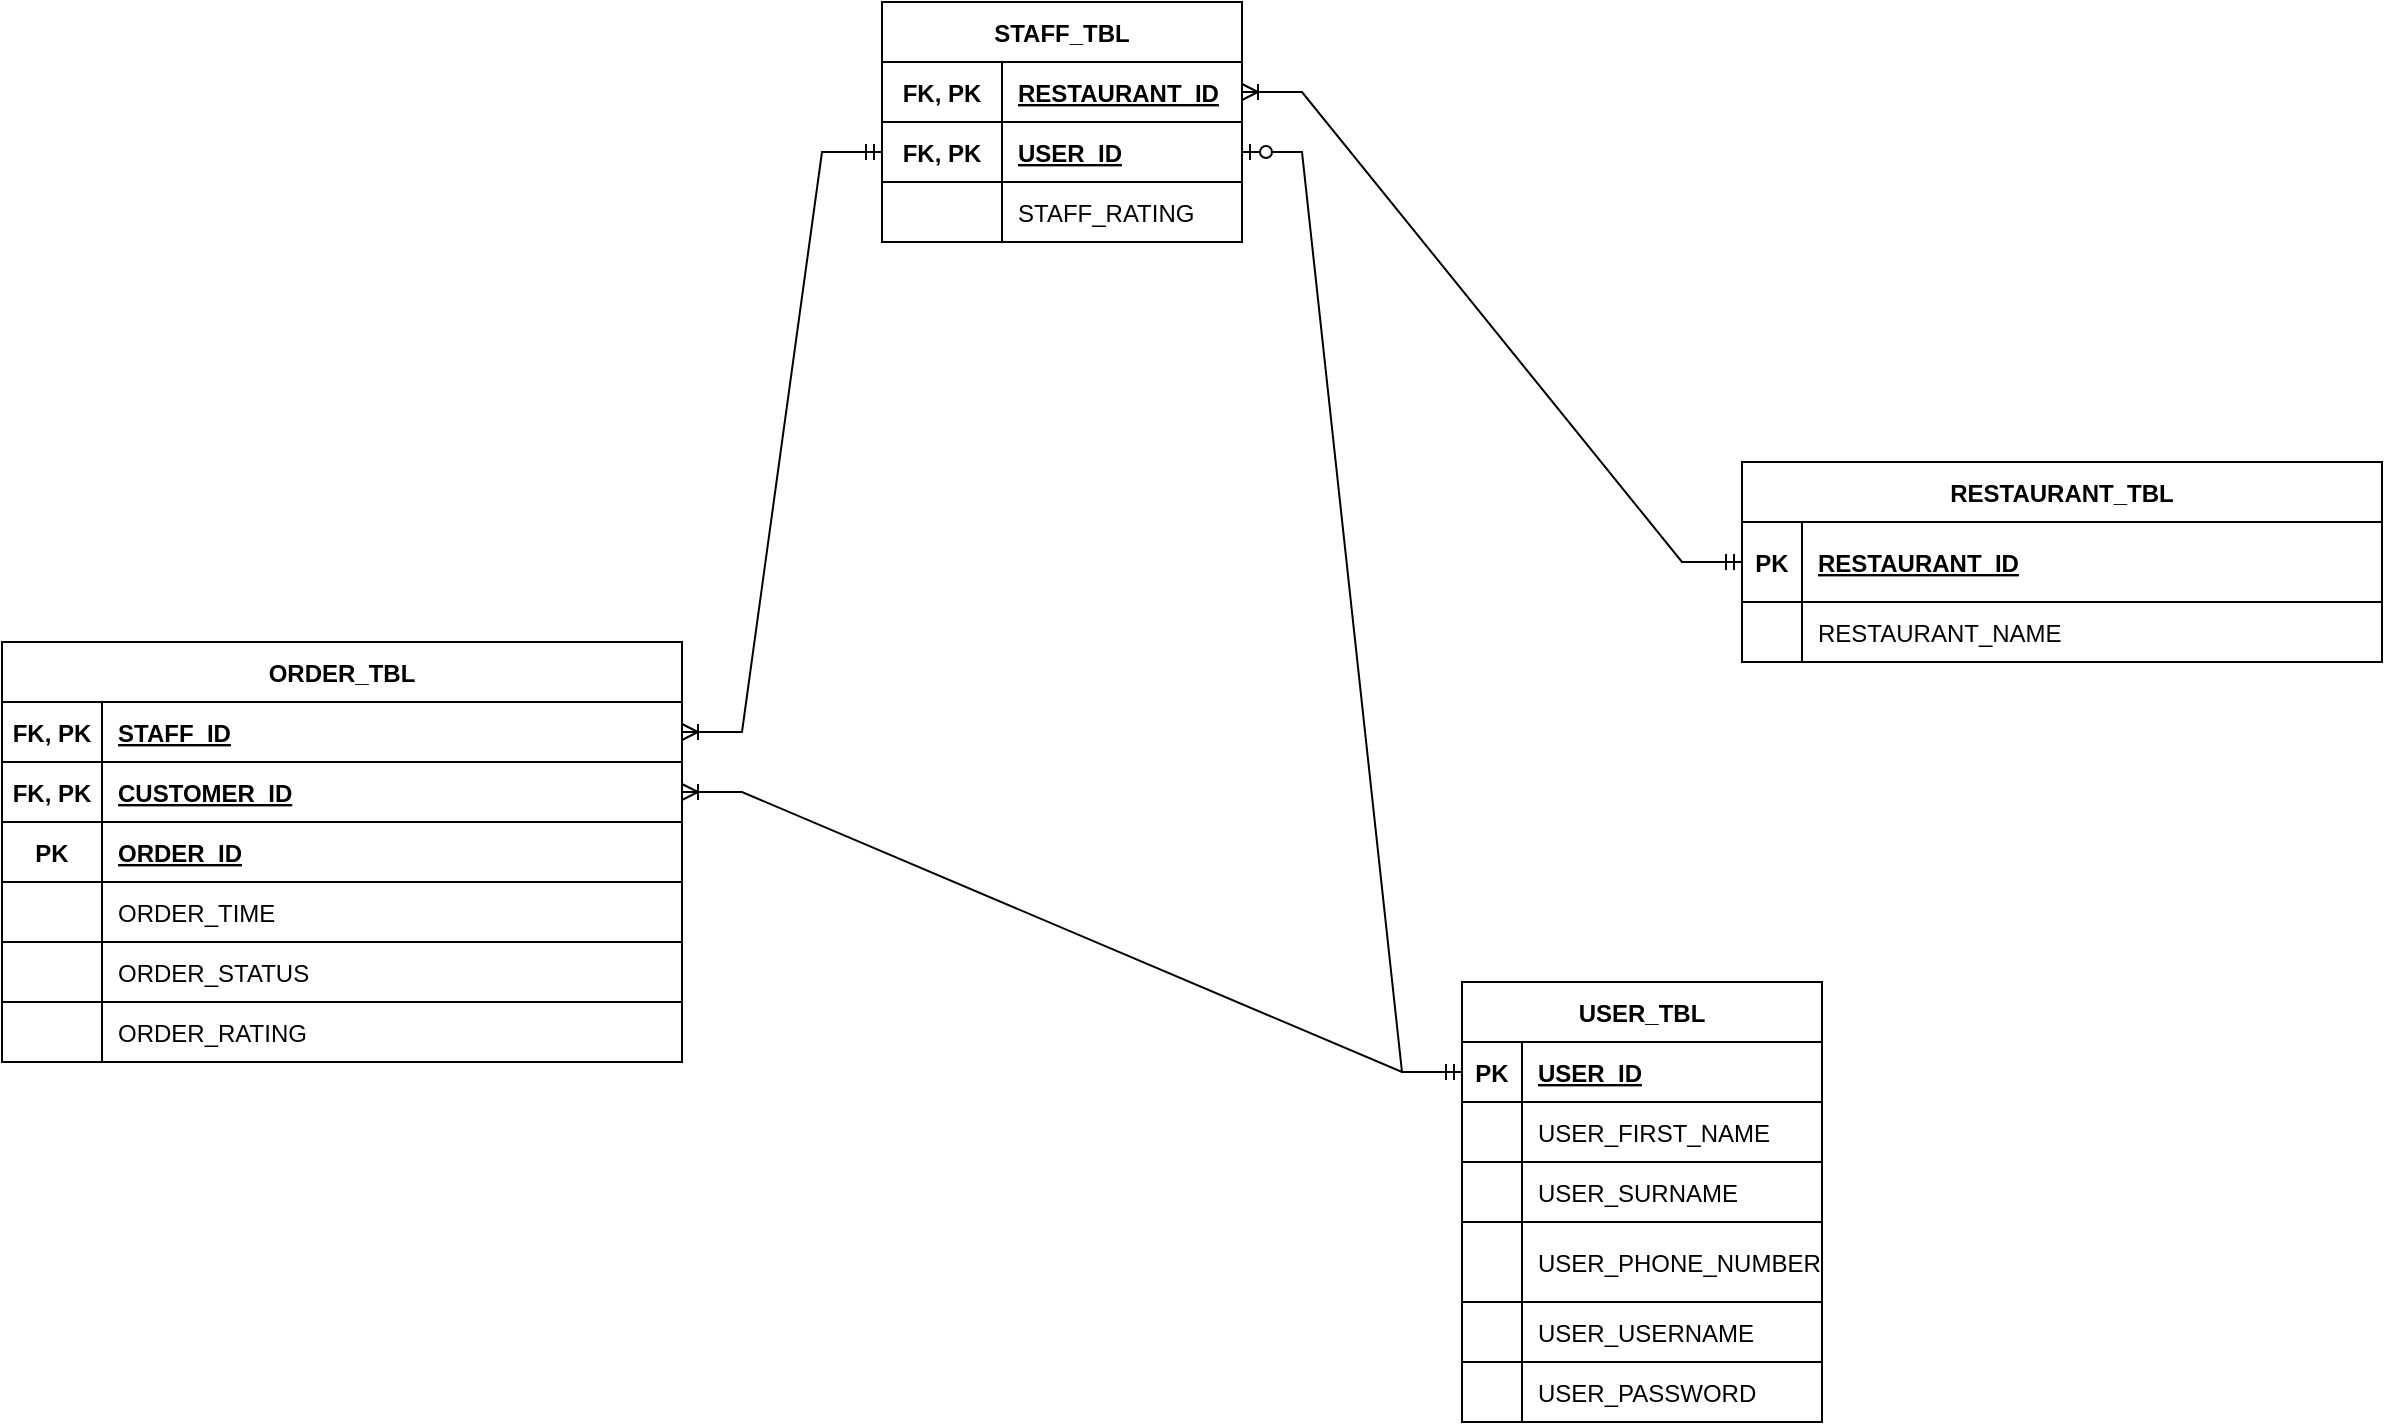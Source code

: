 <mxfile version="18.0.5" type="github">
  <diagram id="R2lEEEUBdFMjLlhIrx00" name="Page-1">
    <mxGraphModel dx="1394" dy="-350" grid="1" gridSize="10" guides="1" tooltips="1" connect="1" arrows="1" fold="1" page="1" pageScale="1" pageWidth="850" pageHeight="1100" background="#FFFFFF" math="0" shadow="0" extFonts="Permanent Marker^https://fonts.googleapis.com/css?family=Permanent+Marker">
      <root>
        <mxCell id="0" />
        <mxCell id="1" parent="0" />
        <mxCell id="lRqBrc91K_7Ev6FPOVHK-90" value="USER_TBL" style="shape=table;startSize=30;container=1;collapsible=1;childLayout=tableLayout;fixedRows=1;rowLines=1;fontStyle=1;align=center;resizeLast=1;" parent="1" vertex="1">
          <mxGeometry x="950" y="1790" width="180" height="220" as="geometry" />
        </mxCell>
        <mxCell id="lRqBrc91K_7Ev6FPOVHK-91" value="" style="shape=tableRow;horizontal=0;startSize=0;swimlaneHead=0;swimlaneBody=0;fillColor=none;collapsible=0;dropTarget=0;points=[[0,0.5],[1,0.5]];portConstraint=eastwest;top=0;left=0;right=0;bottom=1;" parent="lRqBrc91K_7Ev6FPOVHK-90" vertex="1">
          <mxGeometry y="30" width="180" height="30" as="geometry" />
        </mxCell>
        <mxCell id="lRqBrc91K_7Ev6FPOVHK-92" value="PK" style="shape=partialRectangle;connectable=0;fillColor=none;top=0;left=0;bottom=0;right=0;fontStyle=1;overflow=hidden;" parent="lRqBrc91K_7Ev6FPOVHK-91" vertex="1">
          <mxGeometry width="30" height="30" as="geometry">
            <mxRectangle width="30" height="30" as="alternateBounds" />
          </mxGeometry>
        </mxCell>
        <mxCell id="lRqBrc91K_7Ev6FPOVHK-93" value="USER_ID" style="shape=partialRectangle;connectable=0;fillColor=none;top=0;left=0;bottom=0;right=0;align=left;spacingLeft=6;fontStyle=5;overflow=hidden;" parent="lRqBrc91K_7Ev6FPOVHK-91" vertex="1">
          <mxGeometry x="30" width="150" height="30" as="geometry">
            <mxRectangle width="150" height="30" as="alternateBounds" />
          </mxGeometry>
        </mxCell>
        <mxCell id="lRqBrc91K_7Ev6FPOVHK-94" value="" style="shape=tableRow;horizontal=0;startSize=0;swimlaneHead=0;swimlaneBody=0;fillColor=none;collapsible=0;dropTarget=0;points=[[0,0.5],[1,0.5]];portConstraint=eastwest;top=0;left=0;right=0;bottom=0;" parent="lRqBrc91K_7Ev6FPOVHK-90" vertex="1">
          <mxGeometry y="60" width="180" height="30" as="geometry" />
        </mxCell>
        <mxCell id="lRqBrc91K_7Ev6FPOVHK-95" value="" style="shape=partialRectangle;connectable=0;fillColor=none;top=0;left=0;bottom=0;right=0;editable=1;overflow=hidden;" parent="lRqBrc91K_7Ev6FPOVHK-94" vertex="1">
          <mxGeometry width="30" height="30" as="geometry">
            <mxRectangle width="30" height="30" as="alternateBounds" />
          </mxGeometry>
        </mxCell>
        <mxCell id="lRqBrc91K_7Ev6FPOVHK-96" value="USER_FIRST_NAME" style="shape=partialRectangle;connectable=0;fillColor=none;top=0;left=0;bottom=0;right=0;align=left;spacingLeft=6;overflow=hidden;" parent="lRqBrc91K_7Ev6FPOVHK-94" vertex="1">
          <mxGeometry x="30" width="150" height="30" as="geometry">
            <mxRectangle width="150" height="30" as="alternateBounds" />
          </mxGeometry>
        </mxCell>
        <mxCell id="lRqBrc91K_7Ev6FPOVHK-97" value="" style="shape=tableRow;horizontal=0;startSize=0;swimlaneHead=0;swimlaneBody=0;fillColor=none;collapsible=0;dropTarget=0;points=[[0,0.5],[1,0.5]];portConstraint=eastwest;top=0;left=0;right=0;bottom=0;" parent="lRqBrc91K_7Ev6FPOVHK-90" vertex="1">
          <mxGeometry y="90" width="180" height="30" as="geometry" />
        </mxCell>
        <mxCell id="lRqBrc91K_7Ev6FPOVHK-98" value="" style="shape=partialRectangle;connectable=0;fillColor=none;top=0;left=0;bottom=0;right=0;editable=1;overflow=hidden;" parent="lRqBrc91K_7Ev6FPOVHK-97" vertex="1">
          <mxGeometry width="30" height="30" as="geometry">
            <mxRectangle width="30" height="30" as="alternateBounds" />
          </mxGeometry>
        </mxCell>
        <mxCell id="lRqBrc91K_7Ev6FPOVHK-99" value="USER_SURNAME" style="shape=partialRectangle;connectable=0;fillColor=none;top=0;left=0;bottom=0;right=0;align=left;spacingLeft=6;overflow=hidden;" parent="lRqBrc91K_7Ev6FPOVHK-97" vertex="1">
          <mxGeometry x="30" width="150" height="30" as="geometry">
            <mxRectangle width="150" height="30" as="alternateBounds" />
          </mxGeometry>
        </mxCell>
        <mxCell id="lRqBrc91K_7Ev6FPOVHK-100" value="" style="shape=tableRow;horizontal=0;startSize=0;swimlaneHead=0;swimlaneBody=0;fillColor=none;collapsible=0;dropTarget=0;points=[[0,0.5],[1,0.5]];portConstraint=eastwest;top=0;left=0;right=0;bottom=0;" parent="lRqBrc91K_7Ev6FPOVHK-90" vertex="1">
          <mxGeometry y="120" width="180" height="40" as="geometry" />
        </mxCell>
        <mxCell id="lRqBrc91K_7Ev6FPOVHK-101" value="" style="shape=partialRectangle;connectable=0;fillColor=none;top=0;left=0;bottom=0;right=0;editable=1;overflow=hidden;" parent="lRqBrc91K_7Ev6FPOVHK-100" vertex="1">
          <mxGeometry width="30" height="40" as="geometry">
            <mxRectangle width="30" height="40" as="alternateBounds" />
          </mxGeometry>
        </mxCell>
        <mxCell id="lRqBrc91K_7Ev6FPOVHK-102" value="USER_PHONE_NUMBER" style="shape=partialRectangle;connectable=0;fillColor=none;top=0;left=0;bottom=0;right=0;align=left;spacingLeft=6;overflow=hidden;" parent="lRqBrc91K_7Ev6FPOVHK-100" vertex="1">
          <mxGeometry x="30" width="150" height="40" as="geometry">
            <mxRectangle width="150" height="40" as="alternateBounds" />
          </mxGeometry>
        </mxCell>
        <mxCell id="lRqBrc91K_7Ev6FPOVHK-154" value="" style="shape=tableRow;horizontal=0;startSize=0;swimlaneHead=0;swimlaneBody=0;fillColor=none;collapsible=0;dropTarget=0;points=[[0,0.5],[1,0.5]];portConstraint=eastwest;top=0;left=0;right=0;bottom=0;" parent="lRqBrc91K_7Ev6FPOVHK-90" vertex="1">
          <mxGeometry y="160" width="180" height="30" as="geometry" />
        </mxCell>
        <mxCell id="lRqBrc91K_7Ev6FPOVHK-155" value="" style="shape=partialRectangle;connectable=0;fillColor=none;top=0;left=0;bottom=0;right=0;editable=1;overflow=hidden;" parent="lRqBrc91K_7Ev6FPOVHK-154" vertex="1">
          <mxGeometry width="30" height="30" as="geometry">
            <mxRectangle width="30" height="30" as="alternateBounds" />
          </mxGeometry>
        </mxCell>
        <mxCell id="lRqBrc91K_7Ev6FPOVHK-156" value="USER_USERNAME" style="shape=partialRectangle;connectable=0;fillColor=none;top=0;left=0;bottom=0;right=0;align=left;spacingLeft=6;overflow=hidden;" parent="lRqBrc91K_7Ev6FPOVHK-154" vertex="1">
          <mxGeometry x="30" width="150" height="30" as="geometry">
            <mxRectangle width="150" height="30" as="alternateBounds" />
          </mxGeometry>
        </mxCell>
        <mxCell id="lRqBrc91K_7Ev6FPOVHK-157" value="" style="shape=tableRow;horizontal=0;startSize=0;swimlaneHead=0;swimlaneBody=0;fillColor=none;collapsible=0;dropTarget=0;points=[[0,0.5],[1,0.5]];portConstraint=eastwest;top=0;left=0;right=0;bottom=0;" parent="lRqBrc91K_7Ev6FPOVHK-90" vertex="1">
          <mxGeometry y="190" width="180" height="30" as="geometry" />
        </mxCell>
        <mxCell id="lRqBrc91K_7Ev6FPOVHK-158" value="" style="shape=partialRectangle;connectable=0;fillColor=none;top=0;left=0;bottom=0;right=0;editable=1;overflow=hidden;" parent="lRqBrc91K_7Ev6FPOVHK-157" vertex="1">
          <mxGeometry width="30" height="30" as="geometry">
            <mxRectangle width="30" height="30" as="alternateBounds" />
          </mxGeometry>
        </mxCell>
        <mxCell id="lRqBrc91K_7Ev6FPOVHK-159" value="USER_PASSWORD" style="shape=partialRectangle;connectable=0;fillColor=none;top=0;left=0;bottom=0;right=0;align=left;spacingLeft=6;overflow=hidden;" parent="lRqBrc91K_7Ev6FPOVHK-157" vertex="1">
          <mxGeometry x="30" width="150" height="30" as="geometry">
            <mxRectangle width="150" height="30" as="alternateBounds" />
          </mxGeometry>
        </mxCell>
        <mxCell id="lRqBrc91K_7Ev6FPOVHK-103" value="" style="edgeStyle=entityRelationEdgeStyle;fontSize=12;html=1;endArrow=ERzeroToOne;startArrow=ERmandOne;rounded=0;entryX=1;entryY=0.5;entryDx=0;entryDy=0;exitX=0;exitY=0.5;exitDx=0;exitDy=0;" parent="1" source="lRqBrc91K_7Ev6FPOVHK-91" target="lRqBrc91K_7Ev6FPOVHK-108" edge="1">
          <mxGeometry width="100" height="100" relative="1" as="geometry">
            <mxPoint x="1290" y="1690" as="sourcePoint" />
            <mxPoint x="1370" y="1780" as="targetPoint" />
          </mxGeometry>
        </mxCell>
        <mxCell id="lRqBrc91K_7Ev6FPOVHK-104" value="STAFF_TBL" style="shape=table;startSize=30;container=1;collapsible=1;childLayout=tableLayout;fixedRows=1;rowLines=1;fontStyle=1;align=center;resizeLast=1;" parent="1" vertex="1">
          <mxGeometry x="660" y="1300" width="180" height="120" as="geometry" />
        </mxCell>
        <mxCell id="lRqBrc91K_7Ev6FPOVHK-105" value="" style="shape=tableRow;horizontal=0;startSize=0;swimlaneHead=0;swimlaneBody=0;fillColor=none;collapsible=0;dropTarget=0;points=[[0,0.5],[1,0.5]];portConstraint=eastwest;top=0;left=0;right=0;bottom=0;" parent="lRqBrc91K_7Ev6FPOVHK-104" vertex="1">
          <mxGeometry y="30" width="180" height="30" as="geometry" />
        </mxCell>
        <mxCell id="lRqBrc91K_7Ev6FPOVHK-106" value="FK, PK" style="shape=partialRectangle;connectable=0;fillColor=none;top=0;left=0;bottom=0;right=0;fontStyle=1;overflow=hidden;" parent="lRqBrc91K_7Ev6FPOVHK-105" vertex="1">
          <mxGeometry width="60" height="30" as="geometry">
            <mxRectangle width="60" height="30" as="alternateBounds" />
          </mxGeometry>
        </mxCell>
        <mxCell id="lRqBrc91K_7Ev6FPOVHK-107" value="RESTAURANT_ID" style="shape=partialRectangle;connectable=0;fillColor=none;top=0;left=0;bottom=0;right=0;align=left;spacingLeft=6;fontStyle=5;overflow=hidden;" parent="lRqBrc91K_7Ev6FPOVHK-105" vertex="1">
          <mxGeometry x="60" width="120" height="30" as="geometry">
            <mxRectangle width="120" height="30" as="alternateBounds" />
          </mxGeometry>
        </mxCell>
        <mxCell id="lRqBrc91K_7Ev6FPOVHK-108" value="" style="shape=tableRow;horizontal=0;startSize=0;swimlaneHead=0;swimlaneBody=0;fillColor=none;collapsible=0;dropTarget=0;points=[[0,0.5],[1,0.5]];portConstraint=eastwest;top=0;left=0;right=0;bottom=1;" parent="lRqBrc91K_7Ev6FPOVHK-104" vertex="1">
          <mxGeometry y="60" width="180" height="30" as="geometry" />
        </mxCell>
        <mxCell id="lRqBrc91K_7Ev6FPOVHK-109" value="FK, PK" style="shape=partialRectangle;connectable=0;fillColor=none;top=0;left=0;bottom=0;right=0;fontStyle=1;overflow=hidden;" parent="lRqBrc91K_7Ev6FPOVHK-108" vertex="1">
          <mxGeometry width="60" height="30" as="geometry">
            <mxRectangle width="60" height="30" as="alternateBounds" />
          </mxGeometry>
        </mxCell>
        <mxCell id="lRqBrc91K_7Ev6FPOVHK-110" value="USER_ID" style="shape=partialRectangle;connectable=0;fillColor=none;top=0;left=0;bottom=0;right=0;align=left;spacingLeft=6;fontStyle=5;overflow=hidden;" parent="lRqBrc91K_7Ev6FPOVHK-108" vertex="1">
          <mxGeometry x="60" width="120" height="30" as="geometry">
            <mxRectangle width="120" height="30" as="alternateBounds" />
          </mxGeometry>
        </mxCell>
        <mxCell id="lRqBrc91K_7Ev6FPOVHK-111" value="" style="shape=tableRow;horizontal=0;startSize=0;swimlaneHead=0;swimlaneBody=0;fillColor=none;collapsible=0;dropTarget=0;points=[[0,0.5],[1,0.5]];portConstraint=eastwest;top=0;left=0;right=0;bottom=0;" parent="lRqBrc91K_7Ev6FPOVHK-104" vertex="1">
          <mxGeometry y="90" width="180" height="30" as="geometry" />
        </mxCell>
        <mxCell id="lRqBrc91K_7Ev6FPOVHK-112" value="" style="shape=partialRectangle;connectable=0;fillColor=none;top=0;left=0;bottom=0;right=0;editable=1;overflow=hidden;" parent="lRqBrc91K_7Ev6FPOVHK-111" vertex="1">
          <mxGeometry width="60" height="30" as="geometry">
            <mxRectangle width="60" height="30" as="alternateBounds" />
          </mxGeometry>
        </mxCell>
        <mxCell id="lRqBrc91K_7Ev6FPOVHK-113" value="STAFF_RATING" style="shape=partialRectangle;connectable=0;fillColor=none;top=0;left=0;bottom=0;right=0;align=left;spacingLeft=6;overflow=hidden;" parent="lRqBrc91K_7Ev6FPOVHK-111" vertex="1">
          <mxGeometry x="60" width="120" height="30" as="geometry">
            <mxRectangle width="120" height="30" as="alternateBounds" />
          </mxGeometry>
        </mxCell>
        <mxCell id="lRqBrc91K_7Ev6FPOVHK-114" value="" style="edgeStyle=entityRelationEdgeStyle;fontSize=12;html=1;endArrow=ERoneToMany;startArrow=ERmandOne;rounded=0;exitX=0;exitY=0.5;exitDx=0;exitDy=0;entryX=1;entryY=0.5;entryDx=0;entryDy=0;" parent="1" source="lRqBrc91K_7Ev6FPOVHK-116" target="lRqBrc91K_7Ev6FPOVHK-105" edge="1">
          <mxGeometry width="100" height="100" relative="1" as="geometry">
            <mxPoint x="985.294" y="1540" as="sourcePoint" />
            <mxPoint x="1020" y="1855" as="targetPoint" />
          </mxGeometry>
        </mxCell>
        <mxCell id="lRqBrc91K_7Ev6FPOVHK-115" value="RESTAURANT_TBL" style="shape=table;startSize=30;container=1;collapsible=1;childLayout=tableLayout;fixedRows=1;rowLines=1;fontStyle=1;align=center;resizeLast=1;swimlaneLine=1;" parent="1" vertex="1">
          <mxGeometry x="1090" y="1530" width="320" height="100" as="geometry" />
        </mxCell>
        <mxCell id="lRqBrc91K_7Ev6FPOVHK-116" value="" style="shape=partialRectangle;collapsible=0;dropTarget=0;pointerEvents=0;fillColor=none;points=[[0,0.5],[1,0.5]];portConstraint=eastwest;top=0;left=0;right=0;bottom=1;" parent="lRqBrc91K_7Ev6FPOVHK-115" vertex="1">
          <mxGeometry y="30" width="320" height="40" as="geometry" />
        </mxCell>
        <mxCell id="lRqBrc91K_7Ev6FPOVHK-117" value="PK" style="shape=partialRectangle;overflow=hidden;connectable=0;fillColor=none;top=0;left=0;bottom=0;right=0;fontStyle=1;" parent="lRqBrc91K_7Ev6FPOVHK-116" vertex="1">
          <mxGeometry width="30" height="40" as="geometry">
            <mxRectangle width="30" height="40" as="alternateBounds" />
          </mxGeometry>
        </mxCell>
        <mxCell id="lRqBrc91K_7Ev6FPOVHK-118" value="RESTAURANT_ID" style="shape=partialRectangle;overflow=hidden;connectable=0;fillColor=none;top=0;left=0;bottom=0;right=0;align=left;spacingLeft=6;fontStyle=5;" parent="lRqBrc91K_7Ev6FPOVHK-116" vertex="1">
          <mxGeometry x="30" width="290" height="40" as="geometry">
            <mxRectangle width="290" height="40" as="alternateBounds" />
          </mxGeometry>
        </mxCell>
        <mxCell id="lRqBrc91K_7Ev6FPOVHK-119" value="" style="shape=partialRectangle;collapsible=0;dropTarget=0;pointerEvents=0;fillColor=none;points=[[0,0.5],[1,0.5]];portConstraint=eastwest;top=0;left=0;right=0;bottom=0;" parent="lRqBrc91K_7Ev6FPOVHK-115" vertex="1">
          <mxGeometry y="70" width="320" height="30" as="geometry" />
        </mxCell>
        <mxCell id="lRqBrc91K_7Ev6FPOVHK-120" value="" style="shape=partialRectangle;overflow=hidden;connectable=0;fillColor=none;top=0;left=0;bottom=0;right=0;" parent="lRqBrc91K_7Ev6FPOVHK-119" vertex="1">
          <mxGeometry width="30" height="30" as="geometry">
            <mxRectangle width="30" height="30" as="alternateBounds" />
          </mxGeometry>
        </mxCell>
        <mxCell id="lRqBrc91K_7Ev6FPOVHK-121" value="RESTAURANT_NAME" style="shape=partialRectangle;overflow=hidden;connectable=0;fillColor=none;top=0;left=0;bottom=0;right=0;align=left;spacingLeft=6;" parent="lRqBrc91K_7Ev6FPOVHK-119" vertex="1">
          <mxGeometry x="30" width="290" height="30" as="geometry">
            <mxRectangle width="290" height="30" as="alternateBounds" />
          </mxGeometry>
        </mxCell>
        <mxCell id="lRqBrc91K_7Ev6FPOVHK-132" value="ORDER_TBL" style="shape=table;startSize=30;container=1;collapsible=1;childLayout=tableLayout;fixedRows=1;rowLines=1;fontStyle=1;align=center;resizeLast=1;" parent="1" vertex="1">
          <mxGeometry x="220" y="1620" width="340" height="210" as="geometry">
            <mxRectangle x="710" y="80" width="110" height="30" as="alternateBounds" />
          </mxGeometry>
        </mxCell>
        <mxCell id="lRqBrc91K_7Ev6FPOVHK-133" value="" style="shape=tableRow;horizontal=0;startSize=0;swimlaneHead=0;swimlaneBody=0;fillColor=none;collapsible=0;dropTarget=0;points=[[0,0.5],[1,0.5]];portConstraint=eastwest;top=0;left=0;right=0;bottom=1;" parent="lRqBrc91K_7Ev6FPOVHK-132" vertex="1">
          <mxGeometry y="30" width="340" height="30" as="geometry" />
        </mxCell>
        <mxCell id="lRqBrc91K_7Ev6FPOVHK-134" value="FK, PK" style="shape=partialRectangle;connectable=0;fillColor=none;top=0;left=0;bottom=0;right=0;fontStyle=1;overflow=hidden;" parent="lRqBrc91K_7Ev6FPOVHK-133" vertex="1">
          <mxGeometry width="50" height="30" as="geometry">
            <mxRectangle width="50" height="30" as="alternateBounds" />
          </mxGeometry>
        </mxCell>
        <mxCell id="lRqBrc91K_7Ev6FPOVHK-135" value="STAFF_ID" style="shape=partialRectangle;connectable=0;fillColor=none;top=0;left=0;bottom=0;right=0;align=left;spacingLeft=6;fontStyle=5;overflow=hidden;" parent="lRqBrc91K_7Ev6FPOVHK-133" vertex="1">
          <mxGeometry x="50" width="290" height="30" as="geometry">
            <mxRectangle width="290" height="30" as="alternateBounds" />
          </mxGeometry>
        </mxCell>
        <mxCell id="lRqBrc91K_7Ev6FPOVHK-136" value="" style="shape=tableRow;horizontal=0;startSize=0;swimlaneHead=0;swimlaneBody=0;fillColor=none;collapsible=0;dropTarget=0;points=[[0,0.5],[1,0.5]];portConstraint=eastwest;top=0;left=0;right=0;bottom=1;" parent="lRqBrc91K_7Ev6FPOVHK-132" vertex="1">
          <mxGeometry y="60" width="340" height="30" as="geometry" />
        </mxCell>
        <mxCell id="lRqBrc91K_7Ev6FPOVHK-137" value="FK, PK" style="shape=partialRectangle;connectable=0;fillColor=none;top=0;left=0;bottom=0;right=0;fontStyle=1;overflow=hidden;" parent="lRqBrc91K_7Ev6FPOVHK-136" vertex="1">
          <mxGeometry width="50" height="30" as="geometry">
            <mxRectangle width="50" height="30" as="alternateBounds" />
          </mxGeometry>
        </mxCell>
        <mxCell id="lRqBrc91K_7Ev6FPOVHK-138" value="CUSTOMER_ID" style="shape=partialRectangle;connectable=0;fillColor=none;top=0;left=0;bottom=0;right=0;align=left;spacingLeft=6;fontStyle=5;overflow=hidden;" parent="lRqBrc91K_7Ev6FPOVHK-136" vertex="1">
          <mxGeometry x="50" width="290" height="30" as="geometry">
            <mxRectangle width="290" height="30" as="alternateBounds" />
          </mxGeometry>
        </mxCell>
        <mxCell id="lRqBrc91K_7Ev6FPOVHK-139" value="" style="shape=tableRow;horizontal=0;startSize=0;swimlaneHead=0;swimlaneBody=0;fillColor=none;collapsible=0;dropTarget=0;points=[[0,0.5],[1,0.5]];portConstraint=eastwest;top=0;left=0;right=0;bottom=1;" parent="lRqBrc91K_7Ev6FPOVHK-132" vertex="1">
          <mxGeometry y="90" width="340" height="30" as="geometry" />
        </mxCell>
        <mxCell id="lRqBrc91K_7Ev6FPOVHK-140" value="PK" style="shape=partialRectangle;connectable=0;fillColor=none;top=0;left=0;bottom=0;right=0;fontStyle=1;overflow=hidden;" parent="lRqBrc91K_7Ev6FPOVHK-139" vertex="1">
          <mxGeometry width="50" height="30" as="geometry">
            <mxRectangle width="50" height="30" as="alternateBounds" />
          </mxGeometry>
        </mxCell>
        <mxCell id="lRqBrc91K_7Ev6FPOVHK-141" value="ORDER_ID" style="shape=partialRectangle;connectable=0;fillColor=none;top=0;left=0;bottom=0;right=0;align=left;spacingLeft=6;fontStyle=5;overflow=hidden;" parent="lRqBrc91K_7Ev6FPOVHK-139" vertex="1">
          <mxGeometry x="50" width="290" height="30" as="geometry">
            <mxRectangle width="290" height="30" as="alternateBounds" />
          </mxGeometry>
        </mxCell>
        <mxCell id="lRqBrc91K_7Ev6FPOVHK-142" value="" style="shape=tableRow;horizontal=0;startSize=0;swimlaneHead=0;swimlaneBody=0;fillColor=none;collapsible=0;dropTarget=0;points=[[0,0.5],[1,0.5]];portConstraint=eastwest;top=0;left=0;right=0;bottom=0;" parent="lRqBrc91K_7Ev6FPOVHK-132" vertex="1">
          <mxGeometry y="120" width="340" height="30" as="geometry" />
        </mxCell>
        <mxCell id="lRqBrc91K_7Ev6FPOVHK-143" value="" style="shape=partialRectangle;connectable=0;fillColor=none;top=0;left=0;bottom=0;right=0;editable=1;overflow=hidden;" parent="lRqBrc91K_7Ev6FPOVHK-142" vertex="1">
          <mxGeometry width="50" height="30" as="geometry">
            <mxRectangle width="50" height="30" as="alternateBounds" />
          </mxGeometry>
        </mxCell>
        <mxCell id="lRqBrc91K_7Ev6FPOVHK-144" value="ORDER_TIME" style="shape=partialRectangle;connectable=0;fillColor=none;top=0;left=0;bottom=0;right=0;align=left;spacingLeft=6;overflow=hidden;" parent="lRqBrc91K_7Ev6FPOVHK-142" vertex="1">
          <mxGeometry x="50" width="290" height="30" as="geometry">
            <mxRectangle width="290" height="30" as="alternateBounds" />
          </mxGeometry>
        </mxCell>
        <mxCell id="lRqBrc91K_7Ev6FPOVHK-145" value="" style="shape=tableRow;horizontal=0;startSize=0;swimlaneHead=0;swimlaneBody=0;fillColor=none;collapsible=0;dropTarget=0;points=[[0,0.5],[1,0.5]];portConstraint=eastwest;top=0;left=0;right=0;bottom=0;" parent="lRqBrc91K_7Ev6FPOVHK-132" vertex="1">
          <mxGeometry y="150" width="340" height="30" as="geometry" />
        </mxCell>
        <mxCell id="lRqBrc91K_7Ev6FPOVHK-146" value="" style="shape=partialRectangle;connectable=0;fillColor=none;top=0;left=0;bottom=0;right=0;editable=1;overflow=hidden;" parent="lRqBrc91K_7Ev6FPOVHK-145" vertex="1">
          <mxGeometry width="50" height="30" as="geometry">
            <mxRectangle width="50" height="30" as="alternateBounds" />
          </mxGeometry>
        </mxCell>
        <mxCell id="lRqBrc91K_7Ev6FPOVHK-147" value="ORDER_STATUS" style="shape=partialRectangle;connectable=0;fillColor=none;top=0;left=0;bottom=0;right=0;align=left;spacingLeft=6;overflow=hidden;" parent="lRqBrc91K_7Ev6FPOVHK-145" vertex="1">
          <mxGeometry x="50" width="290" height="30" as="geometry">
            <mxRectangle width="290" height="30" as="alternateBounds" />
          </mxGeometry>
        </mxCell>
        <mxCell id="lRqBrc91K_7Ev6FPOVHK-148" value="" style="shape=tableRow;horizontal=0;startSize=0;swimlaneHead=0;swimlaneBody=0;fillColor=none;collapsible=0;dropTarget=0;points=[[0,0.5],[1,0.5]];portConstraint=eastwest;top=0;left=0;right=0;bottom=0;" parent="lRqBrc91K_7Ev6FPOVHK-132" vertex="1">
          <mxGeometry y="180" width="340" height="30" as="geometry" />
        </mxCell>
        <mxCell id="lRqBrc91K_7Ev6FPOVHK-149" value="" style="shape=partialRectangle;connectable=0;fillColor=none;top=0;left=0;bottom=0;right=0;editable=1;overflow=hidden;" parent="lRqBrc91K_7Ev6FPOVHK-148" vertex="1">
          <mxGeometry width="50" height="30" as="geometry">
            <mxRectangle width="50" height="30" as="alternateBounds" />
          </mxGeometry>
        </mxCell>
        <mxCell id="lRqBrc91K_7Ev6FPOVHK-150" value="ORDER_RATING" style="shape=partialRectangle;connectable=0;fillColor=none;top=0;left=0;bottom=0;right=0;align=left;spacingLeft=6;overflow=hidden;" parent="lRqBrc91K_7Ev6FPOVHK-148" vertex="1">
          <mxGeometry x="50" width="290" height="30" as="geometry">
            <mxRectangle width="290" height="30" as="alternateBounds" />
          </mxGeometry>
        </mxCell>
        <mxCell id="lRqBrc91K_7Ev6FPOVHK-152" value="" style="edgeStyle=entityRelationEdgeStyle;fontSize=12;html=1;endArrow=ERoneToMany;startArrow=ERmandOne;rounded=0;exitX=0;exitY=0.5;exitDx=0;exitDy=0;entryX=1;entryY=0.5;entryDx=0;entryDy=0;" parent="1" source="lRqBrc91K_7Ev6FPOVHK-108" target="lRqBrc91K_7Ev6FPOVHK-133" edge="1">
          <mxGeometry width="100" height="100" relative="1" as="geometry">
            <mxPoint x="630" y="1960" as="sourcePoint" />
            <mxPoint x="730" y="1860" as="targetPoint" />
          </mxGeometry>
        </mxCell>
        <mxCell id="lRqBrc91K_7Ev6FPOVHK-153" value="" style="edgeStyle=entityRelationEdgeStyle;fontSize=12;html=1;endArrow=ERoneToMany;startArrow=ERmandOne;rounded=0;exitX=0;exitY=0.5;exitDx=0;exitDy=0;entryX=1;entryY=0.5;entryDx=0;entryDy=0;" parent="1" source="lRqBrc91K_7Ev6FPOVHK-91" target="lRqBrc91K_7Ev6FPOVHK-136" edge="1">
          <mxGeometry width="100" height="100" relative="1" as="geometry">
            <mxPoint x="630" y="2030" as="sourcePoint" />
            <mxPoint x="490" y="1870" as="targetPoint" />
          </mxGeometry>
        </mxCell>
      </root>
    </mxGraphModel>
  </diagram>
</mxfile>
